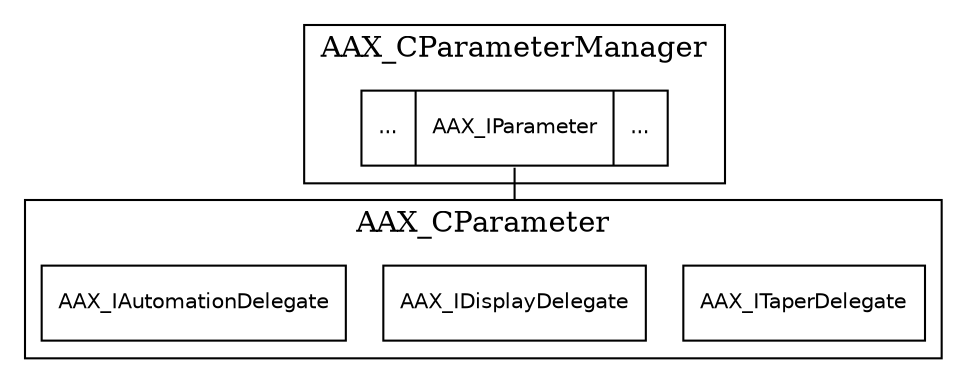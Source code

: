 //        Copyright 2016 by Avid Technology, Inc.
digraph aax_cparammgr_contained {
	compound=true;
	node [shape=record, fontname=Helvetica, fontsize=10];
	
	subgraph cluster_parammgr {
		label="AAX_CParameterManager";
		URL="\ref AAX_CParameterManager";
		structparams [ label="<f0>...|<f1>AAX_IParameter|<f2>..." URL="\ref AAX_IParameter"];
	}
	
	subgraph cluster_cparam2 {
		label="AAX_CParameter";
		URL="\ref AAX_CParameter";
		itaperdel [ label="AAX_ITaperDelegate" URL="\ref AAX_ITaperDelegate"];
		idisplaydel [ label="AAX_IDisplayDelegate" URL="\ref AAX_IDisplayDelegate"];
		iautodel [ label="AAX_IAutomationDelegate" URL="\ref AAX_IAutomationDelegate"];
	}

	structparams:f1 -> idisplaydel [ arrowhead="none" lhead=cluster_cparam2 ];
	
}
